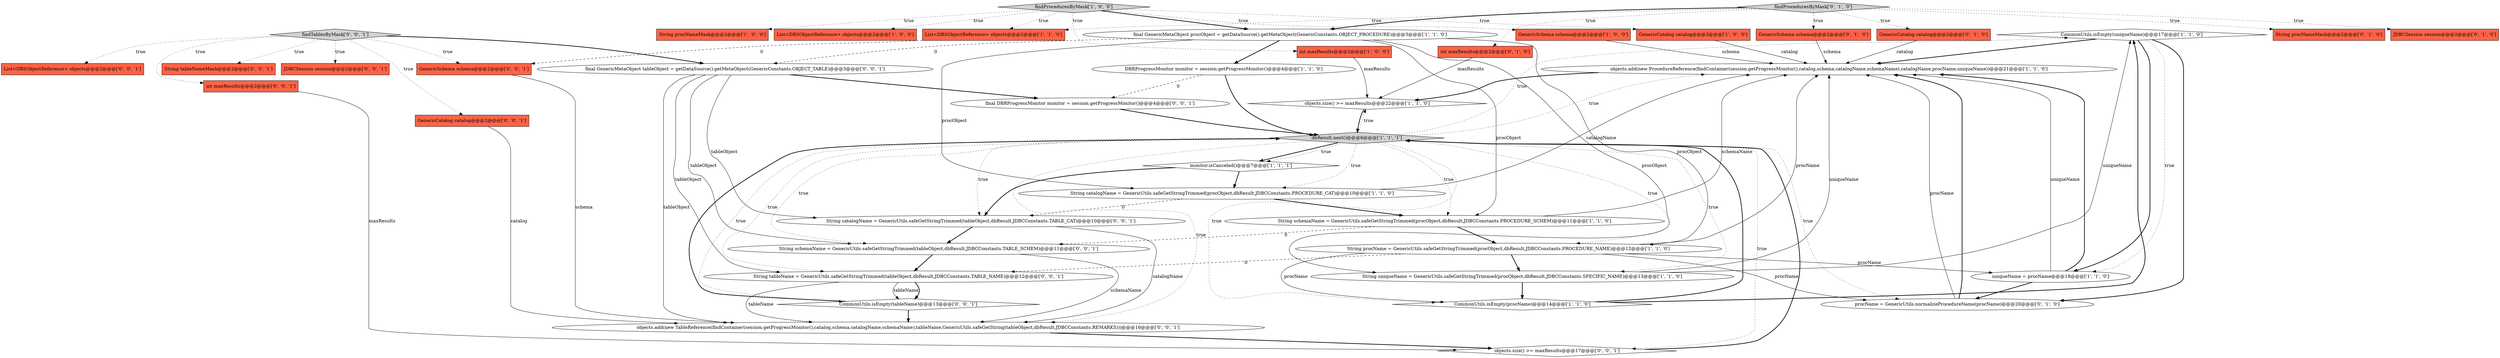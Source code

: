 digraph {
18 [style = filled, label = "CommonUtils.isEmpty(uniqueName)@@@17@@@['1', '1', '0']", fillcolor = white, shape = diamond image = "AAA0AAABBB1BBB"];
0 [style = filled, label = "dbResult.next()@@@6@@@['1', '1', '1']", fillcolor = lightgray, shape = diamond image = "AAA0AAABBB1BBB"];
8 [style = filled, label = "GenericSchema schema@@@2@@@['1', '0', '0']", fillcolor = tomato, shape = box image = "AAA0AAABBB1BBB"];
40 [style = filled, label = "JDBCSession session@@@2@@@['0', '0', '1']", fillcolor = tomato, shape = box image = "AAA0AAABBB3BBB"];
13 [style = filled, label = "List<DBSObjectReference> objects@@@2@@@['1', '1', '0']", fillcolor = tomato, shape = box image = "AAA0AAABBB1BBB"];
34 [style = filled, label = "CommonUtils.isEmpty(tableName)@@@13@@@['0', '0', '1']", fillcolor = white, shape = diamond image = "AAA0AAABBB3BBB"];
37 [style = filled, label = "String tableName = GenericUtils.safeGetStringTrimmed(tableObject,dbResult,JDBCConstants.TABLE_NAME)@@@12@@@['0', '0', '1']", fillcolor = white, shape = ellipse image = "AAA0AAABBB3BBB"];
20 [style = filled, label = "GenericCatalog catalog@@@2@@@['0', '1', '0']", fillcolor = tomato, shape = box image = "AAA0AAABBB2BBB"];
5 [style = filled, label = "DBRProgressMonitor monitor = session.getProgressMonitor()@@@4@@@['1', '1', '0']", fillcolor = white, shape = ellipse image = "AAA0AAABBB1BBB"];
25 [style = filled, label = "findProceduresByMask['0', '1', '0']", fillcolor = lightgray, shape = diamond image = "AAA0AAABBB2BBB"];
30 [style = filled, label = "GenericCatalog catalog@@@2@@@['0', '0', '1']", fillcolor = tomato, shape = box image = "AAA0AAABBB3BBB"];
31 [style = filled, label = "objects.add(new TableReference(findContainer(session.getProgressMonitor(),catalog,schema,catalogName,schemaName),tableName,GenericUtils.safeGetString(tableObject,dbResult,JDBCConstants.REMARKS)))@@@16@@@['0', '0', '1']", fillcolor = white, shape = ellipse image = "AAA0AAABBB3BBB"];
6 [style = filled, label = "GenericCatalog catalog@@@2@@@['1', '0', '0']", fillcolor = tomato, shape = box image = "AAA0AAABBB1BBB"];
7 [style = filled, label = "int maxResults@@@2@@@['1', '0', '0']", fillcolor = tomato, shape = box image = "AAA0AAABBB1BBB"];
10 [style = filled, label = "List<DBSObjectReference> objects@@@2@@@['1', '0', '0']", fillcolor = tomato, shape = box image = "AAA0AAABBB1BBB"];
16 [style = filled, label = "String schemaName = GenericUtils.safeGetStringTrimmed(procObject,dbResult,JDBCConstants.PROCEDURE_SCHEM)@@@11@@@['1', '1', '0']", fillcolor = white, shape = ellipse image = "AAA0AAABBB1BBB"];
33 [style = filled, label = "String catalogName = GenericUtils.safeGetStringTrimmed(tableObject,dbResult,JDBCConstants.TABLE_CAT)@@@10@@@['0', '0', '1']", fillcolor = white, shape = ellipse image = "AAA0AAABBB3BBB"];
32 [style = filled, label = "objects.size() >= maxResults@@@17@@@['0', '0', '1']", fillcolor = white, shape = diamond image = "AAA0AAABBB3BBB"];
35 [style = filled, label = "int maxResults@@@2@@@['0', '0', '1']", fillcolor = tomato, shape = box image = "AAA0AAABBB3BBB"];
17 [style = filled, label = "objects.size() >= maxResults@@@22@@@['1', '1', '0']", fillcolor = white, shape = diamond image = "AAA0AAABBB1BBB"];
11 [style = filled, label = "final GenericMetaObject procObject = getDataSource().getMetaObject(GenericConstants.OBJECT_PROCEDURE)@@@3@@@['1', '1', '0']", fillcolor = white, shape = ellipse image = "AAA0AAABBB1BBB"];
23 [style = filled, label = "GenericSchema schema@@@2@@@['0', '1', '0']", fillcolor = tomato, shape = box image = "AAA0AAABBB2BBB"];
14 [style = filled, label = "objects.add(new ProcedureReference(findContainer(session.getProgressMonitor(),catalog,schema,catalogName,schemaName),catalogName,procName,uniqueName))@@@21@@@['1', '1', '0']", fillcolor = white, shape = ellipse image = "AAA0AAABBB1BBB"];
26 [style = filled, label = "procName = GenericUtils.normalizeProcedureName(procName)@@@20@@@['0', '1', '0']", fillcolor = white, shape = ellipse image = "AAA1AAABBB2BBB"];
22 [style = filled, label = "String procNameMask@@@2@@@['0', '1', '0']", fillcolor = tomato, shape = box image = "AAA0AAABBB2BBB"];
29 [style = filled, label = "findTablesByMask['0', '0', '1']", fillcolor = lightgray, shape = diamond image = "AAA0AAABBB3BBB"];
1 [style = filled, label = "String catalogName = GenericUtils.safeGetStringTrimmed(procObject,dbResult,JDBCConstants.PROCEDURE_CAT)@@@10@@@['1', '1', '0']", fillcolor = white, shape = ellipse image = "AAA0AAABBB1BBB"];
9 [style = filled, label = "String procName = GenericUtils.safeGetStringTrimmed(procObject,dbResult,JDBCConstants.PROCEDURE_NAME)@@@12@@@['1', '1', '0']", fillcolor = white, shape = ellipse image = "AAA0AAABBB1BBB"];
38 [style = filled, label = "final GenericMetaObject tableObject = getDataSource().getMetaObject(GenericConstants.OBJECT_TABLE)@@@3@@@['0', '0', '1']", fillcolor = white, shape = ellipse image = "AAA0AAABBB3BBB"];
41 [style = filled, label = "GenericSchema schema@@@2@@@['0', '0', '1']", fillcolor = tomato, shape = box image = "AAA0AAABBB3BBB"];
36 [style = filled, label = "String schemaName = GenericUtils.safeGetStringTrimmed(tableObject,dbResult,JDBCConstants.TABLE_SCHEM)@@@11@@@['0', '0', '1']", fillcolor = white, shape = ellipse image = "AAA0AAABBB3BBB"];
27 [style = filled, label = "List<DBSObjectReference> objects@@@2@@@['0', '0', '1']", fillcolor = tomato, shape = box image = "AAA0AAABBB3BBB"];
24 [style = filled, label = "JDBCSession session@@@2@@@['0', '1', '0']", fillcolor = tomato, shape = box image = "AAA0AAABBB2BBB"];
4 [style = filled, label = "String uniqueName = GenericUtils.safeGetStringTrimmed(procObject,dbResult,JDBCConstants.SPECIFIC_NAME)@@@13@@@['1', '1', '0']", fillcolor = white, shape = ellipse image = "AAA0AAABBB1BBB"];
19 [style = filled, label = "CommonUtils.isEmpty(procName)@@@14@@@['1', '1', '0']", fillcolor = white, shape = diamond image = "AAA0AAABBB1BBB"];
39 [style = filled, label = "String tableNameMask@@@2@@@['0', '0', '1']", fillcolor = tomato, shape = box image = "AAA0AAABBB3BBB"];
12 [style = filled, label = "findProceduresByMask['1', '0', '0']", fillcolor = lightgray, shape = diamond image = "AAA0AAABBB1BBB"];
3 [style = filled, label = "String procNameMask@@@2@@@['1', '0', '0']", fillcolor = tomato, shape = box image = "AAA0AAABBB1BBB"];
21 [style = filled, label = "int maxResults@@@2@@@['0', '1', '0']", fillcolor = tomato, shape = box image = "AAA0AAABBB2BBB"];
2 [style = filled, label = "uniqueName = procName@@@18@@@['1', '1', '0']", fillcolor = white, shape = ellipse image = "AAA0AAABBB1BBB"];
28 [style = filled, label = "final DBRProgressMonitor monitor = session.getProgressMonitor()@@@4@@@['0', '0', '1']", fillcolor = white, shape = ellipse image = "AAA0AAABBB3BBB"];
15 [style = filled, label = "monitor.isCanceled()@@@7@@@['1', '1', '1']", fillcolor = white, shape = diamond image = "AAA0AAABBB1BBB"];
21->17 [style = solid, label="maxResults"];
15->1 [style = bold, label=""];
0->37 [style = dotted, label="true"];
0->31 [style = dotted, label="true"];
15->33 [style = bold, label=""];
36->31 [style = solid, label="schemaName"];
38->37 [style = solid, label="tableObject"];
25->21 [style = dotted, label="true"];
19->0 [style = bold, label=""];
25->22 [style = dotted, label="true"];
31->32 [style = bold, label=""];
11->38 [style = dashed, label="0"];
0->15 [style = bold, label=""];
4->19 [style = bold, label=""];
25->13 [style = dotted, label="true"];
29->39 [style = dotted, label="true"];
26->14 [style = solid, label="procName"];
9->14 [style = solid, label="procName"];
29->38 [style = bold, label=""];
32->0 [style = bold, label=""];
30->31 [style = solid, label="catalog"];
1->33 [style = dashed, label="0"];
37->34 [style = solid, label="tableName"];
28->0 [style = bold, label=""];
5->28 [style = dashed, label="0"];
12->10 [style = dotted, label="true"];
4->18 [style = solid, label="uniqueName"];
12->7 [style = dotted, label="true"];
14->17 [style = bold, label=""];
11->1 [style = solid, label="procObject"];
0->16 [style = dotted, label="true"];
38->28 [style = bold, label=""];
0->1 [style = dotted, label="true"];
2->26 [style = bold, label=""];
13->41 [style = dashed, label="0"];
25->20 [style = dotted, label="true"];
2->14 [style = solid, label="uniqueName"];
0->26 [style = dotted, label="true"];
29->41 [style = dotted, label="true"];
0->33 [style = dotted, label="true"];
12->8 [style = dotted, label="true"];
37->34 [style = bold, label=""];
0->9 [style = dotted, label="true"];
0->15 [style = dotted, label="true"];
11->9 [style = solid, label="procObject"];
0->34 [style = dotted, label="true"];
0->18 [style = dotted, label="true"];
16->36 [style = dashed, label="0"];
12->6 [style = dotted, label="true"];
19->18 [style = bold, label=""];
0->19 [style = dotted, label="true"];
9->26 [style = solid, label="procName"];
9->4 [style = bold, label=""];
9->37 [style = dashed, label="0"];
29->35 [style = dotted, label="true"];
38->33 [style = solid, label="tableObject"];
20->14 [style = solid, label="catalog"];
4->14 [style = solid, label="uniqueName"];
18->26 [style = bold, label=""];
26->14 [style = bold, label=""];
16->14 [style = solid, label="schemaName"];
29->27 [style = dotted, label="true"];
34->31 [style = bold, label=""];
7->17 [style = solid, label="maxResults"];
29->30 [style = dotted, label="true"];
0->32 [style = dotted, label="true"];
0->36 [style = dotted, label="true"];
18->2 [style = dotted, label="true"];
11->16 [style = solid, label="procObject"];
18->14 [style = bold, label=""];
9->2 [style = solid, label="procName"];
17->0 [style = bold, label=""];
11->5 [style = bold, label=""];
35->32 [style = solid, label="maxResults"];
33->31 [style = solid, label="catalogName"];
0->14 [style = dotted, label="true"];
8->14 [style = solid, label="schema"];
36->37 [style = bold, label=""];
18->2 [style = bold, label=""];
38->31 [style = solid, label="tableObject"];
38->36 [style = solid, label="tableObject"];
6->14 [style = solid, label="catalog"];
12->13 [style = dotted, label="true"];
37->31 [style = solid, label="tableName"];
29->40 [style = dotted, label="true"];
11->4 [style = solid, label="procObject"];
23->14 [style = solid, label="schema"];
34->0 [style = bold, label=""];
25->11 [style = bold, label=""];
1->14 [style = solid, label="catalogName"];
5->0 [style = bold, label=""];
25->24 [style = dotted, label="true"];
9->19 [style = solid, label="procName"];
2->14 [style = bold, label=""];
12->11 [style = bold, label=""];
0->4 [style = dotted, label="true"];
1->16 [style = bold, label=""];
0->17 [style = dotted, label="true"];
33->36 [style = bold, label=""];
25->23 [style = dotted, label="true"];
12->3 [style = dotted, label="true"];
41->31 [style = solid, label="schema"];
16->9 [style = bold, label=""];
}
